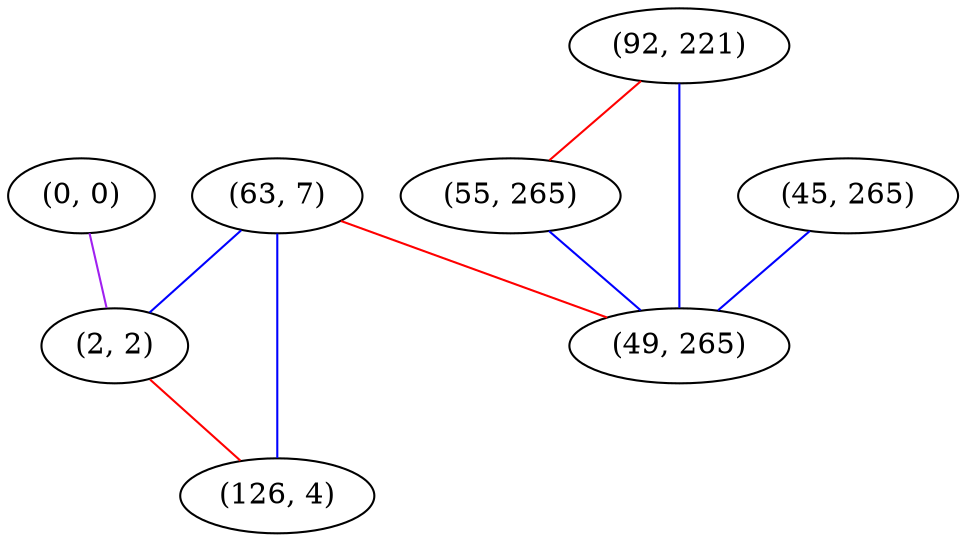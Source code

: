 graph "" {
"(0, 0)";
"(63, 7)";
"(92, 221)";
"(55, 265)";
"(2, 2)";
"(126, 4)";
"(45, 265)";
"(49, 265)";
"(0, 0)" -- "(2, 2)"  [color=purple, key=0, weight=4];
"(63, 7)" -- "(126, 4)"  [color=blue, key=0, weight=3];
"(63, 7)" -- "(49, 265)"  [color=red, key=0, weight=1];
"(63, 7)" -- "(2, 2)"  [color=blue, key=0, weight=3];
"(92, 221)" -- "(49, 265)"  [color=blue, key=0, weight=3];
"(92, 221)" -- "(55, 265)"  [color=red, key=0, weight=1];
"(55, 265)" -- "(49, 265)"  [color=blue, key=0, weight=3];
"(2, 2)" -- "(126, 4)"  [color=red, key=0, weight=1];
"(45, 265)" -- "(49, 265)"  [color=blue, key=0, weight=3];
}
